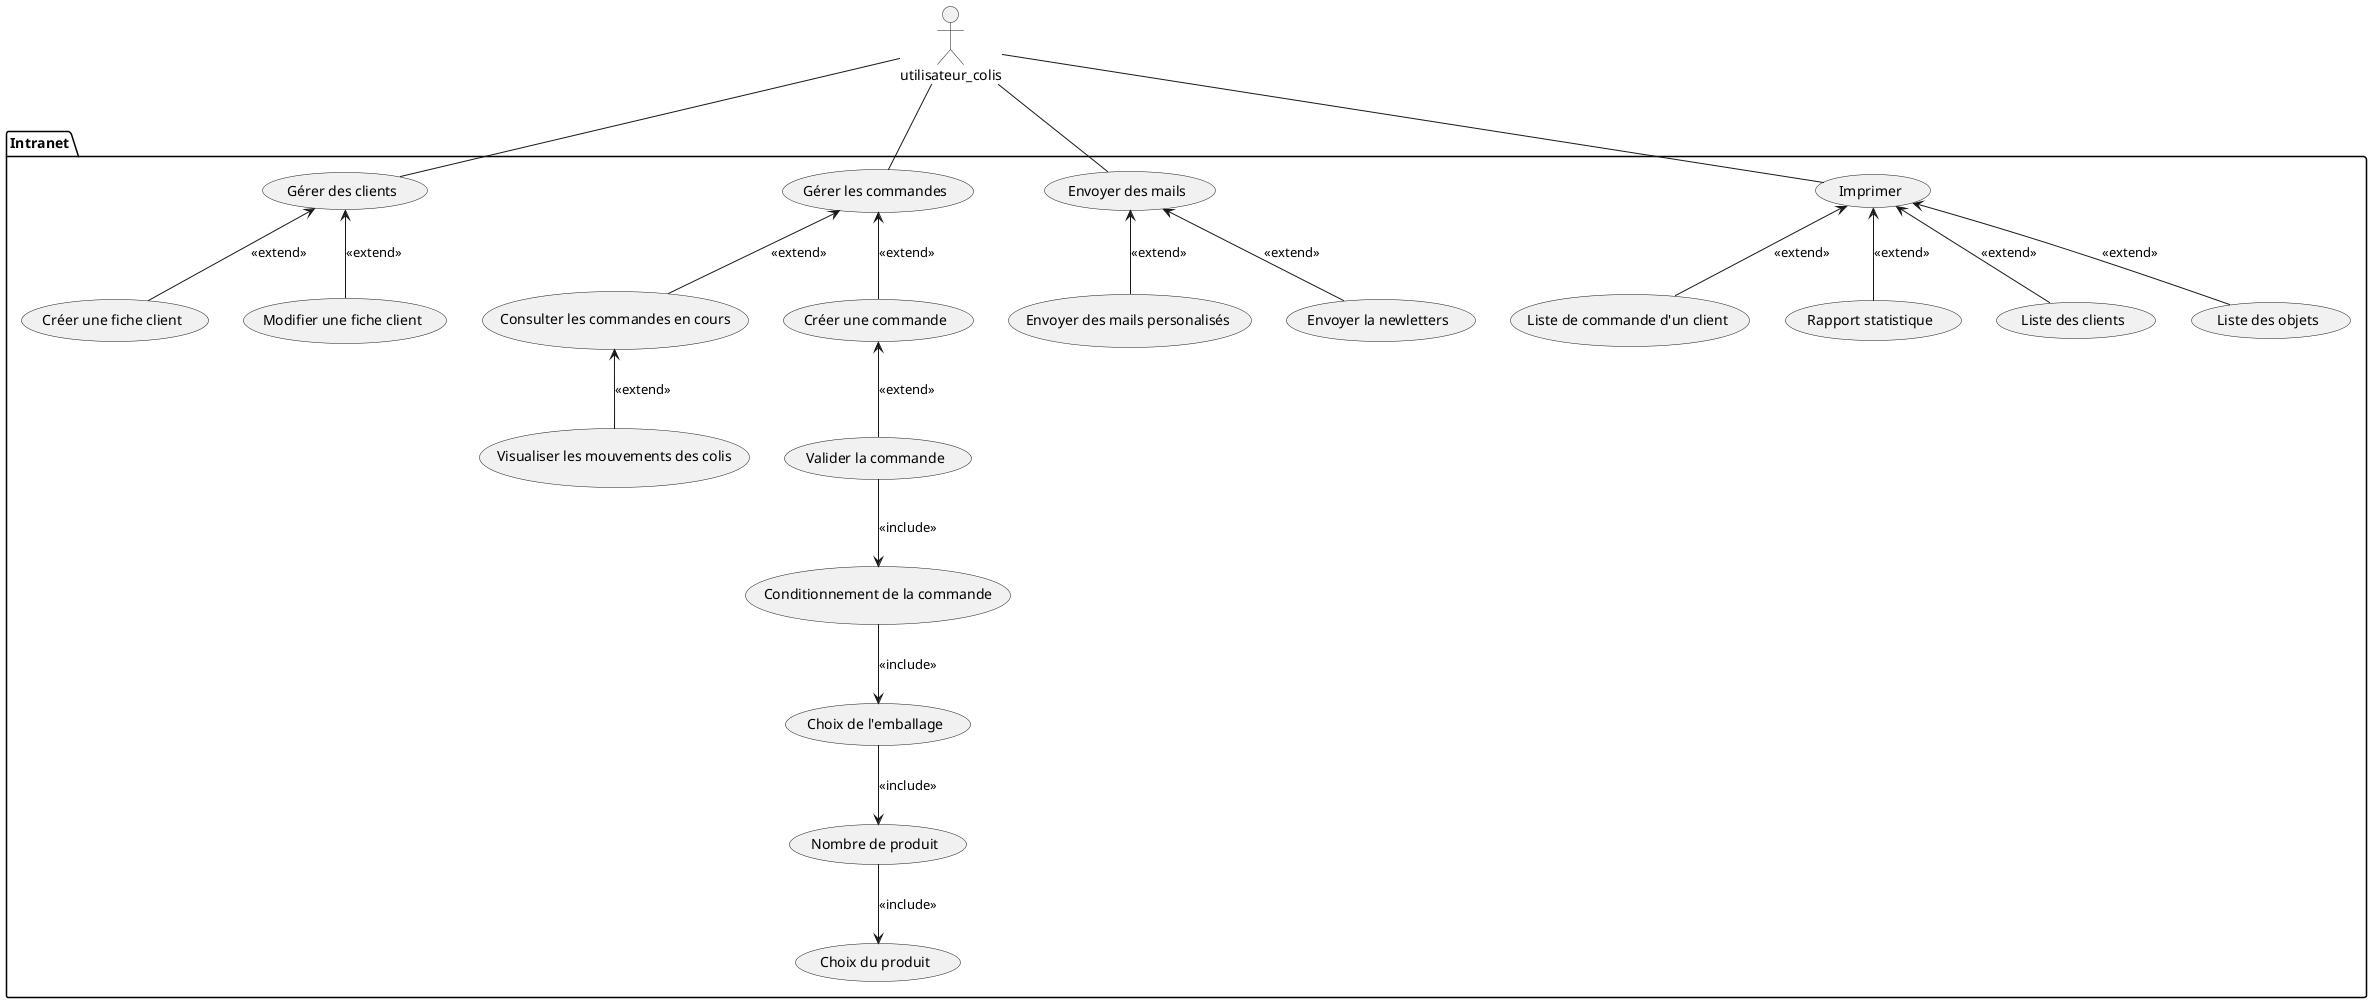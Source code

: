 @startuml brouillon

actor utilisateur_colis as colis

package Intranet{
    usecase "Gérer des clients" as gestion_clients
    usecase "Créer une fiche client" as creation_fiche_client
    usecase "Modifier une fiche client" as modification_fiche_client

    usecase "Gérer les commandes" as gestion_commandes
    usecase "Consulter les commandes en cours" as commandes_en_cours
    usecase "Visualiser les mouvements des colis" as mouvement_commande
    usecase "Créer une commande" as ceration_commande

    usecase "Envoyer des mails" as envoyer_mails
    usecase "Envoyer des mails personalisés" as mails_personalises
    usecase "Envoyer la newletters" as newletters

    usecase "Imprimer" as imprimer
    usecase "Liste des clients" as liste_client
    usecase "Liste des objets" as liste_objet
    usecase "Liste de commande d'un client" as liste_commande_client
    usecase "Rapport statistique" as rapport_statistique

    usecase "Valider la commande" as valider_commande
    usecase "Conditionnement de la commande" as conditionnnement
    usecase "Choix de l'emballage" as emballage
    usecase "Nombre de produit" as nb_produit
    usecase "Choix du produit" as choix_produit
}

colis -- gestion_clients
gestion_clients <-- creation_fiche_client : <<extend>>
gestion_clients <-- modification_fiche_client : <<extend>>

colis -- gestion_commandes
gestion_commandes <-- commandes_en_cours : <<extend>>
commandes_en_cours <-- mouvement_commande : <<extend>>
gestion_commandes <-- ceration_commande : <<extend>>
ceration_commande <-- valider_commande : <<extend>>
valider_commande --> conditionnnement : <<include>>
conditionnnement --> emballage : <<include>>
emballage --> nb_produit : <<include>>
nb_produit --> choix_produit : <<include>>


colis -- envoyer_mails
envoyer_mails <-- mails_personalises : <<extend>>
envoyer_mails <-- newletters : <<extend>>

colis -- imprimer
imprimer <-- liste_client : <<extend>>
imprimer <-- liste_objet : <<extend>>
imprimer <-- liste_commande_client : <<extend>>
imprimer <-- rapport_statistique : <<extend>>
@enduml